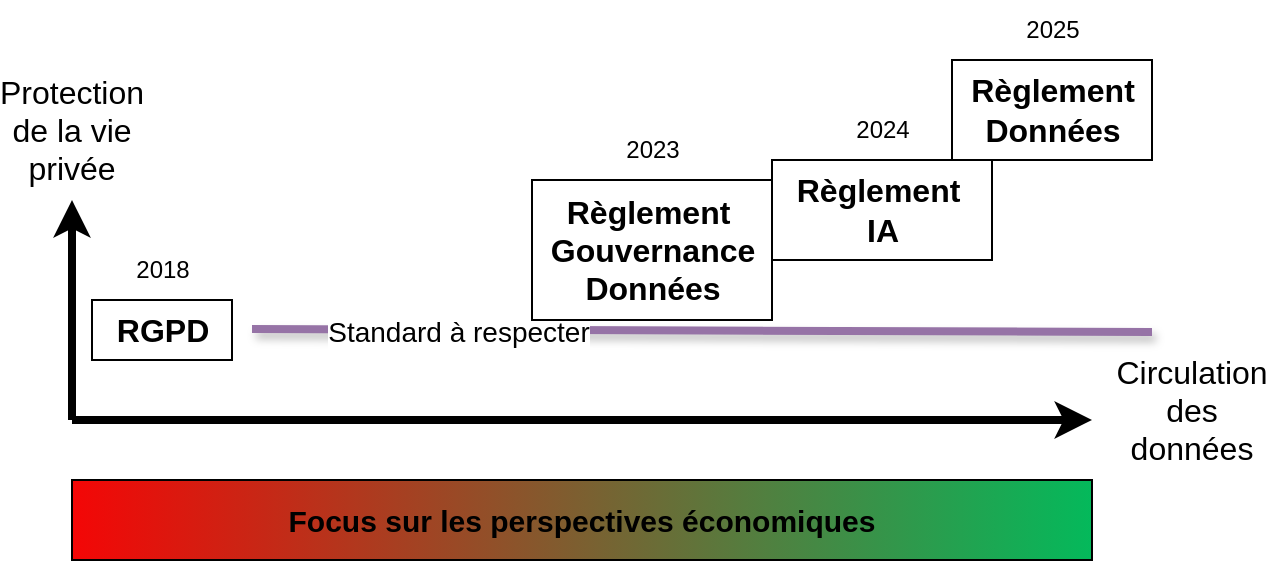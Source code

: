 <mxfile version="24.7.7" pages="2">
  <diagram name="Page-1" id="dCJ2klqYW2XMoEyI3Qbc">
    <mxGraphModel dx="927" dy="580" grid="1" gridSize="10" guides="1" tooltips="1" connect="1" arrows="1" fold="1" page="1" pageScale="1" pageWidth="827" pageHeight="1169" math="0" shadow="0">
      <root>
        <mxCell id="0" />
        <mxCell id="1" parent="0" />
        <mxCell id="F_0H_4BJYs4ZDbMHEmpx-1" value="" style="edgeStyle=none;orthogonalLoop=1;jettySize=auto;html=1;rounded=0;strokeWidth=4;" edge="1" parent="1">
          <mxGeometry width="80" relative="1" as="geometry">
            <mxPoint x="120" y="400" as="sourcePoint" />
            <mxPoint x="120" y="290" as="targetPoint" />
            <Array as="points" />
          </mxGeometry>
        </mxCell>
        <mxCell id="F_0H_4BJYs4ZDbMHEmpx-2" value="" style="edgeStyle=none;orthogonalLoop=1;jettySize=auto;html=1;rounded=0;strokeWidth=4;" edge="1" parent="1">
          <mxGeometry width="80" relative="1" as="geometry">
            <mxPoint x="120" y="400" as="sourcePoint" />
            <mxPoint x="630" y="400" as="targetPoint" />
            <Array as="points" />
          </mxGeometry>
        </mxCell>
        <mxCell id="F_0H_4BJYs4ZDbMHEmpx-3" value="Protection de la vie privée" style="text;strokeColor=none;align=center;fillColor=none;html=1;verticalAlign=middle;whiteSpace=wrap;rounded=0;fontSize=16;" vertex="1" parent="1">
          <mxGeometry x="90" y="240" width="60" height="30" as="geometry" />
        </mxCell>
        <mxCell id="F_0H_4BJYs4ZDbMHEmpx-4" value="Circulation des données" style="text;strokeColor=none;align=center;fillColor=none;html=1;verticalAlign=middle;whiteSpace=wrap;rounded=0;fontSize=16;" vertex="1" parent="1">
          <mxGeometry x="650" y="380" width="60" height="30" as="geometry" />
        </mxCell>
        <mxCell id="F_0H_4BJYs4ZDbMHEmpx-6" value="RGPD" style="text;html=1;align=center;verticalAlign=middle;resizable=0;points=[];autosize=1;strokeColor=default;fillColor=none;fontSize=16;fontStyle=1" vertex="1" parent="1">
          <mxGeometry x="130" y="340" width="70" height="30" as="geometry" />
        </mxCell>
        <mxCell id="F_0H_4BJYs4ZDbMHEmpx-7" value="" style="edgeStyle=none;orthogonalLoop=1;jettySize=auto;html=1;rounded=0;strokeWidth=4;shadow=1;fillColor=#e1d5e7;strokeColor=#9673a6;exitX=1;exitY=0.3;exitDx=0;exitDy=0;exitPerimeter=0;endArrow=none;endFill=0;" edge="1" parent="1">
          <mxGeometry width="80" relative="1" as="geometry">
            <mxPoint x="210" y="354.5" as="sourcePoint" />
            <mxPoint x="660" y="356" as="targetPoint" />
            <Array as="points" />
          </mxGeometry>
        </mxCell>
        <mxCell id="F_0H_4BJYs4ZDbMHEmpx-12" value="Standard à respecter" style="edgeLabel;html=1;align=center;verticalAlign=middle;resizable=0;points=[];fontSize=14;" vertex="1" connectable="0" parent="F_0H_4BJYs4ZDbMHEmpx-7">
          <mxGeometry x="-0.543" y="-1" relative="1" as="geometry">
            <mxPoint as="offset" />
          </mxGeometry>
        </mxCell>
        <mxCell id="F_0H_4BJYs4ZDbMHEmpx-9" value="Règlement&amp;nbsp;&lt;br&gt;IA" style="text;html=1;align=center;verticalAlign=middle;resizable=0;points=[];autosize=1;strokeColor=default;fillColor=none;fontSize=16;fontStyle=1" vertex="1" parent="1">
          <mxGeometry x="470" y="270" width="110" height="50" as="geometry" />
        </mxCell>
        <mxCell id="F_0H_4BJYs4ZDbMHEmpx-10" value="Règlement&amp;nbsp;&lt;br&gt;Gouvernance &lt;br&gt;Données" style="text;html=1;align=center;verticalAlign=middle;resizable=0;points=[];autosize=1;strokeColor=default;fillColor=none;fontSize=16;fontStyle=1" vertex="1" parent="1">
          <mxGeometry x="350" y="280" width="120" height="70" as="geometry" />
        </mxCell>
        <mxCell id="F_0H_4BJYs4ZDbMHEmpx-11" value="Règlement &lt;br&gt;Données" style="text;html=1;align=center;verticalAlign=middle;resizable=0;points=[];autosize=1;strokeColor=default;fillColor=none;fontSize=16;fontStyle=1" vertex="1" parent="1">
          <mxGeometry x="560" y="220" width="100" height="50" as="geometry" />
        </mxCell>
        <mxCell id="F_0H_4BJYs4ZDbMHEmpx-14" value="&lt;b&gt;Focus sur les perspectives économiques&lt;/b&gt;" style="rounded=0;whiteSpace=wrap;html=1;fontSize=15;gradientColor=#04b95b;gradientDirection=east;fillColor=#f40606;" vertex="1" parent="1">
          <mxGeometry x="120" y="430" width="510" height="40" as="geometry" />
        </mxCell>
        <mxCell id="F_0H_4BJYs4ZDbMHEmpx-15" value="2023" style="text;html=1;align=center;verticalAlign=middle;resizable=0;points=[];autosize=1;strokeColor=none;fillColor=none;" vertex="1" parent="1">
          <mxGeometry x="385" y="250" width="50" height="30" as="geometry" />
        </mxCell>
        <mxCell id="F_0H_4BJYs4ZDbMHEmpx-16" value="2024" style="text;html=1;align=center;verticalAlign=middle;resizable=0;points=[];autosize=1;strokeColor=none;fillColor=none;" vertex="1" parent="1">
          <mxGeometry x="500" y="240" width="50" height="30" as="geometry" />
        </mxCell>
        <mxCell id="F_0H_4BJYs4ZDbMHEmpx-17" value="2025" style="text;html=1;align=center;verticalAlign=middle;resizable=0;points=[];autosize=1;strokeColor=none;fillColor=none;" vertex="1" parent="1">
          <mxGeometry x="585" y="190" width="50" height="30" as="geometry" />
        </mxCell>
        <mxCell id="F_0H_4BJYs4ZDbMHEmpx-18" value="2018" style="text;html=1;align=center;verticalAlign=middle;resizable=0;points=[];autosize=1;strokeColor=none;fillColor=none;" vertex="1" parent="1">
          <mxGeometry x="140" y="310" width="50" height="30" as="geometry" />
        </mxCell>
      </root>
    </mxGraphModel>
  </diagram>
  <diagram id="vkKdzaTx_MCcFKMDXi1w" name="Gouvernance données">
    <mxGraphModel dx="927" dy="580" grid="1" gridSize="10" guides="1" tooltips="1" connect="1" arrows="1" fold="1" page="1" pageScale="1" pageWidth="827" pageHeight="1169" math="0" shadow="0">
      <root>
        <mxCell id="0" />
        <mxCell id="1" parent="0" />
      </root>
    </mxGraphModel>
  </diagram>
</mxfile>
